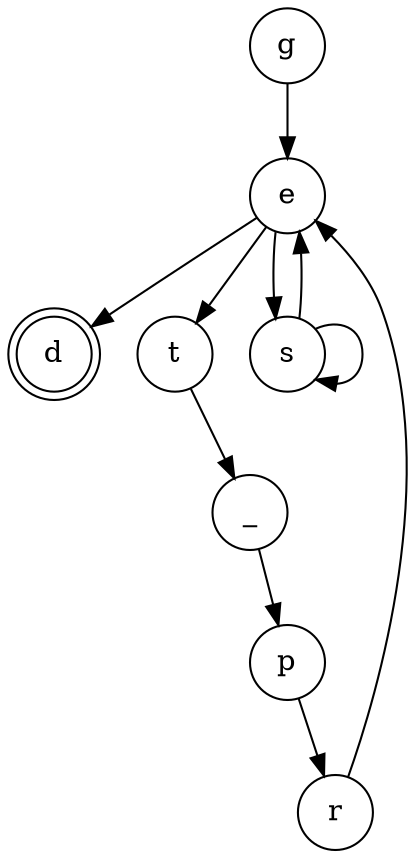 digraph {   
    node [shape = doublecircle, color = black] d ;
    node [shape = circle];
    node [color= black];
    g -> e -> t -> _ -> p -> r -> e -> s -> s -> e -> d;	
}